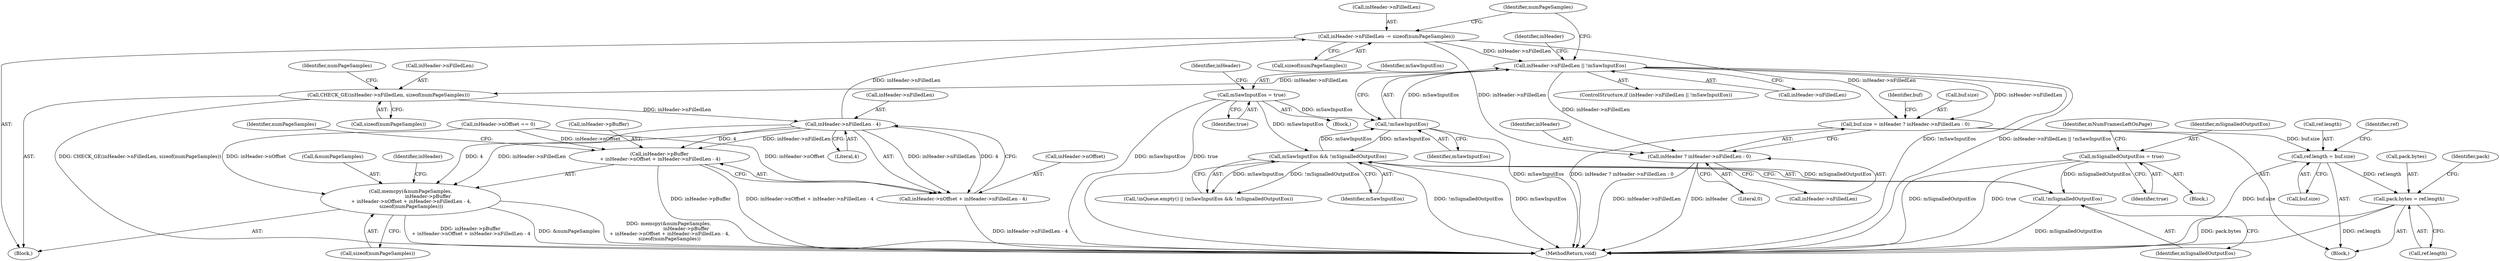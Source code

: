 digraph "0_Android_4e32001e4196f39ddd0b86686ae0231c8f5ed944_0@API" {
"1000354" [label="(Call,inHeader->nFilledLen -= sizeof(numPageSamples))"];
"1000332" [label="(Call,inHeader->nFilledLen - 4)"];
"1000315" [label="(Call,CHECK_GE(inHeader->nFilledLen, sizeof(numPageSamples)))"];
"1000308" [label="(Call,inHeader->nFilledLen || !mSawInputEos)"];
"1000354" [label="(Call,inHeader->nFilledLen -= sizeof(numPageSamples))"];
"1000312" [label="(Call,!mSawInputEos)"];
"1000304" [label="(Call,mSawInputEos = true)"];
"1000251" [label="(Call,mSawInputEos && !mSignalledOutputEos)"];
"1000253" [label="(Call,!mSignalledOutputEos)"];
"1000566" [label="(Call,mSignalledOutputEos = true)"];
"1000321" [label="(Call,memcpy(&numPageSamples,\n                       inHeader->pBuffer\n + inHeader->nOffset + inHeader->nFilledLen - 4,\n sizeof(numPageSamples)))"];
"1000324" [label="(Call,inHeader->pBuffer\n + inHeader->nOffset + inHeader->nFilledLen - 4)"];
"1000328" [label="(Call,inHeader->nOffset + inHeader->nFilledLen - 4)"];
"1000383" [label="(Call,buf.size = inHeader ? inHeader->nFilledLen : 0)"];
"1000417" [label="(Call,ref.length = buf.size)"];
"1000436" [label="(Call,pack.bytes = ref.length)"];
"1000387" [label="(Call,inHeader ? inHeader->nFilledLen : 0)"];
"1000306" [label="(Identifier,true)"];
"1000383" [label="(Call,buf.size = inHeader ? inHeader->nFilledLen : 0)"];
"1000322" [label="(Call,&numPageSamples)"];
"1000342" [label="(Identifier,inHeader)"];
"1000340" [label="(Call,inHeader->nOffset == 0)"];
"1000354" [label="(Call,inHeader->nFilledLen -= sizeof(numPageSamples))"];
"1000440" [label="(Call,ref.length)"];
"1000313" [label="(Identifier,mSawInputEos)"];
"1000418" [label="(Call,ref.length)"];
"1000329" [label="(Call,inHeader->nOffset)"];
"1000305" [label="(Identifier,mSawInputEos)"];
"1000317" [label="(Identifier,inHeader)"];
"1000319" [label="(Call,sizeof(numPageSamples))"];
"1000336" [label="(Literal,4)"];
"1000358" [label="(Call,sizeof(numPageSamples))"];
"1000251" [label="(Call,mSawInputEos && !mSignalledOutputEos)"];
"1000310" [label="(Identifier,inHeader)"];
"1000324" [label="(Call,inHeader->pBuffer\n + inHeader->nOffset + inHeader->nFilledLen - 4)"];
"1000303" [label="(Block,)"];
"1000314" [label="(Block,)"];
"1000248" [label="(Call,!inQueue.empty() || (mSawInputEos && !mSignalledOutputEos))"];
"1000566" [label="(Call,mSignalledOutputEos = true)"];
"1000325" [label="(Call,inHeader->pBuffer)"];
"1000308" [label="(Call,inHeader->nFilledLen || !mSawInputEos)"];
"1000395" [label="(Identifier,buf)"];
"1000437" [label="(Call,pack.bytes)"];
"1000567" [label="(Identifier,mSignalledOutputEos)"];
"1000304" [label="(Call,mSawInputEos = true)"];
"1000568" [label="(Identifier,true)"];
"1000323" [label="(Identifier,numPageSamples)"];
"1000417" [label="(Call,ref.length = buf.size)"];
"1000388" [label="(Identifier,inHeader)"];
"1000436" [label="(Call,pack.bytes = ref.length)"];
"1000253" [label="(Call,!mSignalledOutputEos)"];
"1000355" [label="(Call,inHeader->nFilledLen)"];
"1000307" [label="(ControlStructure,if (inHeader->nFilledLen || !mSawInputEos))"];
"1000630" [label="(MethodReturn,void)"];
"1000560" [label="(Block,)"];
"1000312" [label="(Call,!mSawInputEos)"];
"1000337" [label="(Call,sizeof(numPageSamples))"];
"1000321" [label="(Call,memcpy(&numPageSamples,\n                       inHeader->pBuffer\n + inHeader->nOffset + inHeader->nFilledLen - 4,\n sizeof(numPageSamples)))"];
"1000315" [label="(Call,CHECK_GE(inHeader->nFilledLen, sizeof(numPageSamples)))"];
"1000362" [label="(Identifier,numPageSamples)"];
"1000384" [label="(Call,buf.size)"];
"1000421" [label="(Call,buf.size)"];
"1000338" [label="(Identifier,numPageSamples)"];
"1000426" [label="(Identifier,ref)"];
"1000252" [label="(Identifier,mSawInputEos)"];
"1000445" [label="(Identifier,pack)"];
"1000392" [label="(Literal,0)"];
"1000387" [label="(Call,inHeader ? inHeader->nFilledLen : 0)"];
"1000316" [label="(Call,inHeader->nFilledLen)"];
"1000254" [label="(Identifier,mSignalledOutputEos)"];
"1000328" [label="(Call,inHeader->nOffset + inHeader->nFilledLen - 4)"];
"1000257" [label="(Block,)"];
"1000309" [label="(Call,inHeader->nFilledLen)"];
"1000389" [label="(Call,inHeader->nFilledLen)"];
"1000570" [label="(Identifier,mNumFramesLeftOnPage)"];
"1000332" [label="(Call,inHeader->nFilledLen - 4)"];
"1000333" [label="(Call,inHeader->nFilledLen)"];
"1000354" -> "1000314"  [label="AST: "];
"1000354" -> "1000358"  [label="CFG: "];
"1000355" -> "1000354"  [label="AST: "];
"1000358" -> "1000354"  [label="AST: "];
"1000362" -> "1000354"  [label="CFG: "];
"1000354" -> "1000308"  [label="DDG: inHeader->nFilledLen"];
"1000332" -> "1000354"  [label="DDG: inHeader->nFilledLen"];
"1000354" -> "1000383"  [label="DDG: inHeader->nFilledLen"];
"1000354" -> "1000387"  [label="DDG: inHeader->nFilledLen"];
"1000332" -> "1000328"  [label="AST: "];
"1000332" -> "1000336"  [label="CFG: "];
"1000333" -> "1000332"  [label="AST: "];
"1000336" -> "1000332"  [label="AST: "];
"1000328" -> "1000332"  [label="CFG: "];
"1000332" -> "1000321"  [label="DDG: inHeader->nFilledLen"];
"1000332" -> "1000321"  [label="DDG: 4"];
"1000332" -> "1000324"  [label="DDG: inHeader->nFilledLen"];
"1000332" -> "1000324"  [label="DDG: 4"];
"1000332" -> "1000328"  [label="DDG: inHeader->nFilledLen"];
"1000332" -> "1000328"  [label="DDG: 4"];
"1000315" -> "1000332"  [label="DDG: inHeader->nFilledLen"];
"1000315" -> "1000314"  [label="AST: "];
"1000315" -> "1000319"  [label="CFG: "];
"1000316" -> "1000315"  [label="AST: "];
"1000319" -> "1000315"  [label="AST: "];
"1000323" -> "1000315"  [label="CFG: "];
"1000315" -> "1000630"  [label="DDG: CHECK_GE(inHeader->nFilledLen, sizeof(numPageSamples))"];
"1000308" -> "1000315"  [label="DDG: inHeader->nFilledLen"];
"1000308" -> "1000307"  [label="AST: "];
"1000308" -> "1000309"  [label="CFG: "];
"1000308" -> "1000312"  [label="CFG: "];
"1000309" -> "1000308"  [label="AST: "];
"1000312" -> "1000308"  [label="AST: "];
"1000317" -> "1000308"  [label="CFG: "];
"1000362" -> "1000308"  [label="CFG: "];
"1000308" -> "1000630"  [label="DDG: !mSawInputEos"];
"1000308" -> "1000630"  [label="DDG: inHeader->nFilledLen || !mSawInputEos"];
"1000312" -> "1000308"  [label="DDG: mSawInputEos"];
"1000308" -> "1000383"  [label="DDG: inHeader->nFilledLen"];
"1000308" -> "1000387"  [label="DDG: inHeader->nFilledLen"];
"1000312" -> "1000313"  [label="CFG: "];
"1000313" -> "1000312"  [label="AST: "];
"1000312" -> "1000630"  [label="DDG: mSawInputEos"];
"1000312" -> "1000251"  [label="DDG: mSawInputEos"];
"1000304" -> "1000312"  [label="DDG: mSawInputEos"];
"1000251" -> "1000312"  [label="DDG: mSawInputEos"];
"1000304" -> "1000303"  [label="AST: "];
"1000304" -> "1000306"  [label="CFG: "];
"1000305" -> "1000304"  [label="AST: "];
"1000306" -> "1000304"  [label="AST: "];
"1000310" -> "1000304"  [label="CFG: "];
"1000304" -> "1000630"  [label="DDG: mSawInputEos"];
"1000304" -> "1000630"  [label="DDG: true"];
"1000304" -> "1000251"  [label="DDG: mSawInputEos"];
"1000251" -> "1000248"  [label="AST: "];
"1000251" -> "1000252"  [label="CFG: "];
"1000251" -> "1000253"  [label="CFG: "];
"1000252" -> "1000251"  [label="AST: "];
"1000253" -> "1000251"  [label="AST: "];
"1000248" -> "1000251"  [label="CFG: "];
"1000251" -> "1000630"  [label="DDG: !mSignalledOutputEos"];
"1000251" -> "1000630"  [label="DDG: mSawInputEos"];
"1000251" -> "1000248"  [label="DDG: mSawInputEos"];
"1000251" -> "1000248"  [label="DDG: !mSignalledOutputEos"];
"1000253" -> "1000251"  [label="DDG: mSignalledOutputEos"];
"1000253" -> "1000254"  [label="CFG: "];
"1000254" -> "1000253"  [label="AST: "];
"1000253" -> "1000630"  [label="DDG: mSignalledOutputEos"];
"1000566" -> "1000253"  [label="DDG: mSignalledOutputEos"];
"1000566" -> "1000560"  [label="AST: "];
"1000566" -> "1000568"  [label="CFG: "];
"1000567" -> "1000566"  [label="AST: "];
"1000568" -> "1000566"  [label="AST: "];
"1000570" -> "1000566"  [label="CFG: "];
"1000566" -> "1000630"  [label="DDG: true"];
"1000566" -> "1000630"  [label="DDG: mSignalledOutputEos"];
"1000321" -> "1000314"  [label="AST: "];
"1000321" -> "1000337"  [label="CFG: "];
"1000322" -> "1000321"  [label="AST: "];
"1000324" -> "1000321"  [label="AST: "];
"1000337" -> "1000321"  [label="AST: "];
"1000342" -> "1000321"  [label="CFG: "];
"1000321" -> "1000630"  [label="DDG: inHeader->pBuffer\n + inHeader->nOffset + inHeader->nFilledLen - 4"];
"1000321" -> "1000630"  [label="DDG: &numPageSamples"];
"1000321" -> "1000630"  [label="DDG: memcpy(&numPageSamples,\n                       inHeader->pBuffer\n + inHeader->nOffset + inHeader->nFilledLen - 4,\n sizeof(numPageSamples))"];
"1000340" -> "1000321"  [label="DDG: inHeader->nOffset"];
"1000324" -> "1000328"  [label="CFG: "];
"1000325" -> "1000324"  [label="AST: "];
"1000328" -> "1000324"  [label="AST: "];
"1000338" -> "1000324"  [label="CFG: "];
"1000324" -> "1000630"  [label="DDG: inHeader->nOffset + inHeader->nFilledLen - 4"];
"1000324" -> "1000630"  [label="DDG: inHeader->pBuffer"];
"1000340" -> "1000324"  [label="DDG: inHeader->nOffset"];
"1000329" -> "1000328"  [label="AST: "];
"1000328" -> "1000630"  [label="DDG: inHeader->nFilledLen - 4"];
"1000340" -> "1000328"  [label="DDG: inHeader->nOffset"];
"1000383" -> "1000257"  [label="AST: "];
"1000383" -> "1000387"  [label="CFG: "];
"1000384" -> "1000383"  [label="AST: "];
"1000387" -> "1000383"  [label="AST: "];
"1000395" -> "1000383"  [label="CFG: "];
"1000383" -> "1000630"  [label="DDG: inHeader ? inHeader->nFilledLen : 0"];
"1000383" -> "1000417"  [label="DDG: buf.size"];
"1000417" -> "1000257"  [label="AST: "];
"1000417" -> "1000421"  [label="CFG: "];
"1000418" -> "1000417"  [label="AST: "];
"1000421" -> "1000417"  [label="AST: "];
"1000426" -> "1000417"  [label="CFG: "];
"1000417" -> "1000630"  [label="DDG: buf.size"];
"1000417" -> "1000436"  [label="DDG: ref.length"];
"1000436" -> "1000257"  [label="AST: "];
"1000436" -> "1000440"  [label="CFG: "];
"1000437" -> "1000436"  [label="AST: "];
"1000440" -> "1000436"  [label="AST: "];
"1000445" -> "1000436"  [label="CFG: "];
"1000436" -> "1000630"  [label="DDG: pack.bytes"];
"1000436" -> "1000630"  [label="DDG: ref.length"];
"1000387" -> "1000389"  [label="CFG: "];
"1000387" -> "1000392"  [label="CFG: "];
"1000388" -> "1000387"  [label="AST: "];
"1000389" -> "1000387"  [label="AST: "];
"1000392" -> "1000387"  [label="AST: "];
"1000387" -> "1000630"  [label="DDG: inHeader->nFilledLen"];
"1000387" -> "1000630"  [label="DDG: inHeader"];
}
